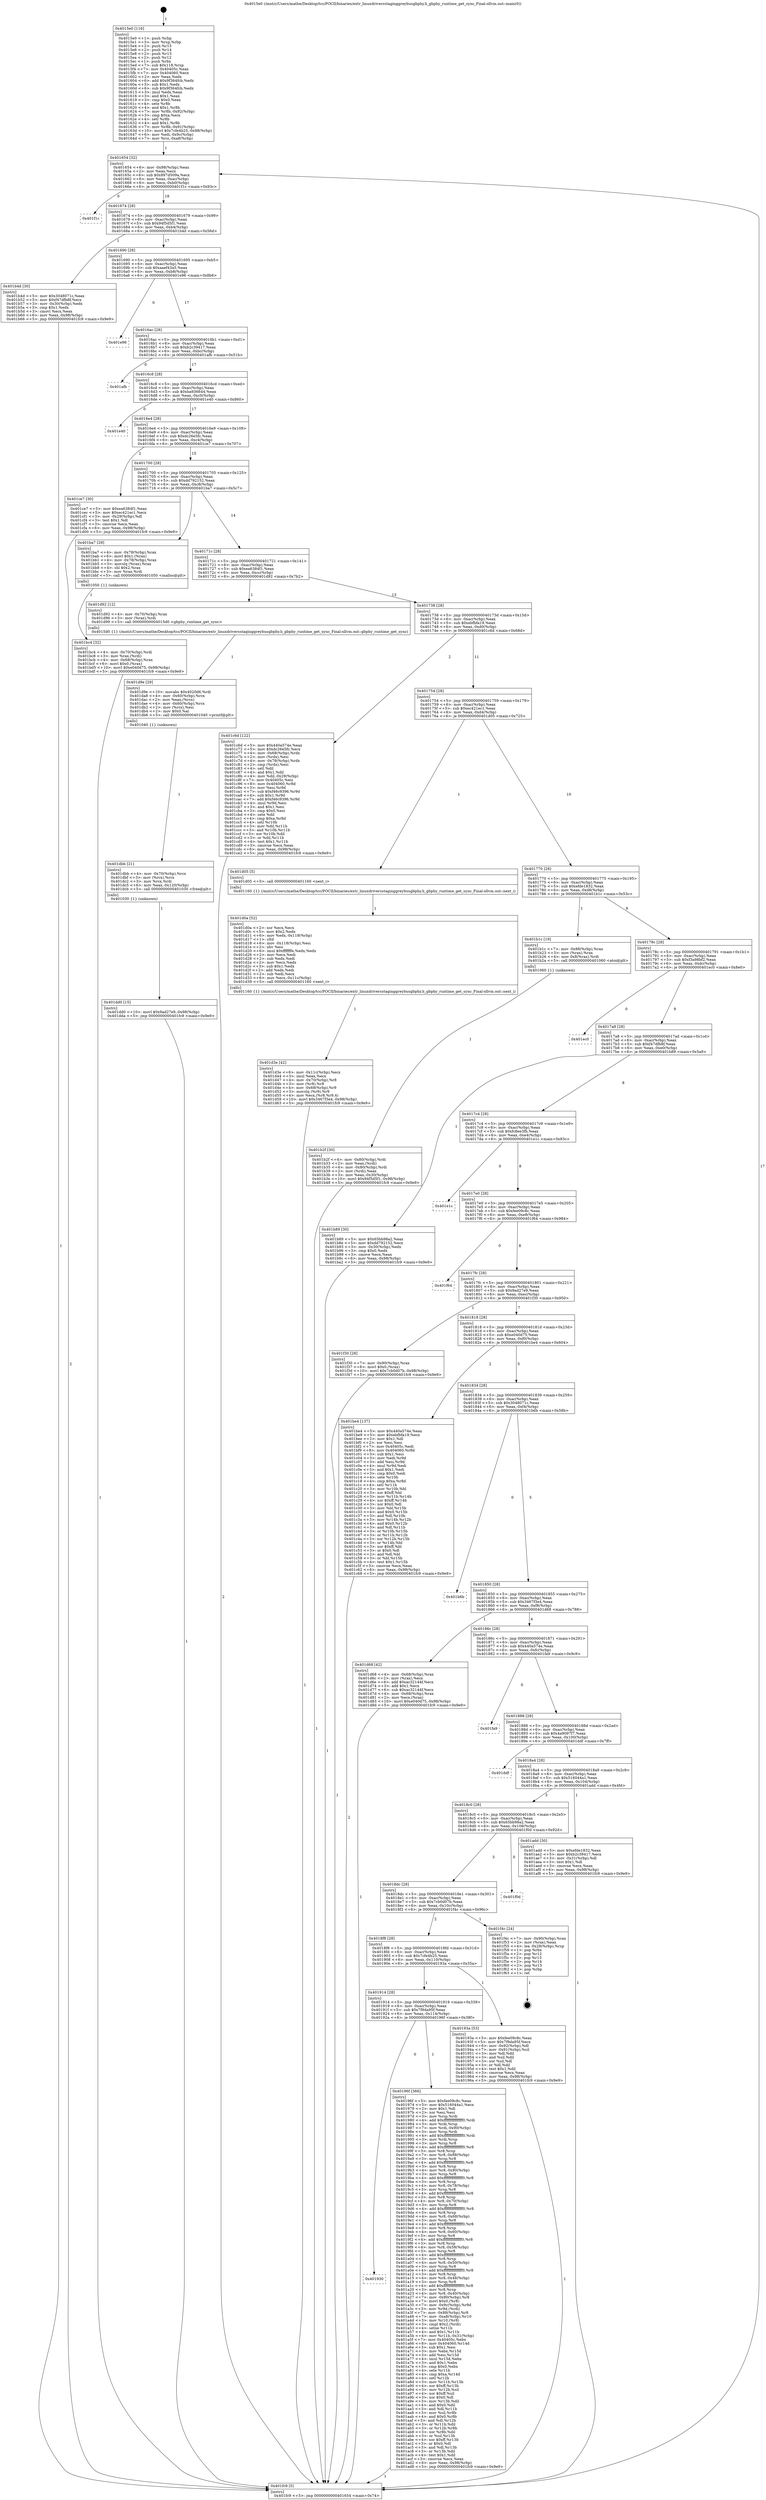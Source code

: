 digraph "0x4015e0" {
  label = "0x4015e0 (/mnt/c/Users/mathe/Desktop/tcc/POCII/binaries/extr_linuxdriversstaginggreybusgbphy.h_gbphy_runtime_get_sync_Final-ollvm.out::main(0))"
  labelloc = "t"
  node[shape=record]

  Entry [label="",width=0.3,height=0.3,shape=circle,fillcolor=black,style=filled]
  "0x401654" [label="{
     0x401654 [32]\l
     | [instrs]\l
     &nbsp;&nbsp;0x401654 \<+6\>: mov -0x98(%rbp),%eax\l
     &nbsp;&nbsp;0x40165a \<+2\>: mov %eax,%ecx\l
     &nbsp;&nbsp;0x40165c \<+6\>: sub $0x897d509a,%ecx\l
     &nbsp;&nbsp;0x401662 \<+6\>: mov %eax,-0xac(%rbp)\l
     &nbsp;&nbsp;0x401668 \<+6\>: mov %ecx,-0xb0(%rbp)\l
     &nbsp;&nbsp;0x40166e \<+6\>: je 0000000000401f1c \<main+0x93c\>\l
  }"]
  "0x401f1c" [label="{
     0x401f1c\l
  }", style=dashed]
  "0x401674" [label="{
     0x401674 [28]\l
     | [instrs]\l
     &nbsp;&nbsp;0x401674 \<+5\>: jmp 0000000000401679 \<main+0x99\>\l
     &nbsp;&nbsp;0x401679 \<+6\>: mov -0xac(%rbp),%eax\l
     &nbsp;&nbsp;0x40167f \<+5\>: sub $0x94f5d5f1,%eax\l
     &nbsp;&nbsp;0x401684 \<+6\>: mov %eax,-0xb4(%rbp)\l
     &nbsp;&nbsp;0x40168a \<+6\>: je 0000000000401b4d \<main+0x56d\>\l
  }"]
  Exit [label="",width=0.3,height=0.3,shape=circle,fillcolor=black,style=filled,peripheries=2]
  "0x401b4d" [label="{
     0x401b4d [30]\l
     | [instrs]\l
     &nbsp;&nbsp;0x401b4d \<+5\>: mov $0x3048071c,%eax\l
     &nbsp;&nbsp;0x401b52 \<+5\>: mov $0xf47dfb8f,%ecx\l
     &nbsp;&nbsp;0x401b57 \<+3\>: mov -0x30(%rbp),%edx\l
     &nbsp;&nbsp;0x401b5a \<+3\>: cmp $0x1,%edx\l
     &nbsp;&nbsp;0x401b5d \<+3\>: cmovl %ecx,%eax\l
     &nbsp;&nbsp;0x401b60 \<+6\>: mov %eax,-0x98(%rbp)\l
     &nbsp;&nbsp;0x401b66 \<+5\>: jmp 0000000000401fc9 \<main+0x9e9\>\l
  }"]
  "0x401690" [label="{
     0x401690 [28]\l
     | [instrs]\l
     &nbsp;&nbsp;0x401690 \<+5\>: jmp 0000000000401695 \<main+0xb5\>\l
     &nbsp;&nbsp;0x401695 \<+6\>: mov -0xac(%rbp),%eax\l
     &nbsp;&nbsp;0x40169b \<+5\>: sub $0xaaef43a5,%eax\l
     &nbsp;&nbsp;0x4016a0 \<+6\>: mov %eax,-0xb8(%rbp)\l
     &nbsp;&nbsp;0x4016a6 \<+6\>: je 0000000000401e96 \<main+0x8b6\>\l
  }"]
  "0x401dd0" [label="{
     0x401dd0 [15]\l
     | [instrs]\l
     &nbsp;&nbsp;0x401dd0 \<+10\>: movl $0x9ad27e9,-0x98(%rbp)\l
     &nbsp;&nbsp;0x401dda \<+5\>: jmp 0000000000401fc9 \<main+0x9e9\>\l
  }"]
  "0x401e96" [label="{
     0x401e96\l
  }", style=dashed]
  "0x4016ac" [label="{
     0x4016ac [28]\l
     | [instrs]\l
     &nbsp;&nbsp;0x4016ac \<+5\>: jmp 00000000004016b1 \<main+0xd1\>\l
     &nbsp;&nbsp;0x4016b1 \<+6\>: mov -0xac(%rbp),%eax\l
     &nbsp;&nbsp;0x4016b7 \<+5\>: sub $0xb2c39417,%eax\l
     &nbsp;&nbsp;0x4016bc \<+6\>: mov %eax,-0xbc(%rbp)\l
     &nbsp;&nbsp;0x4016c2 \<+6\>: je 0000000000401afb \<main+0x51b\>\l
  }"]
  "0x401dbb" [label="{
     0x401dbb [21]\l
     | [instrs]\l
     &nbsp;&nbsp;0x401dbb \<+4\>: mov -0x70(%rbp),%rcx\l
     &nbsp;&nbsp;0x401dbf \<+3\>: mov (%rcx),%rcx\l
     &nbsp;&nbsp;0x401dc2 \<+3\>: mov %rcx,%rdi\l
     &nbsp;&nbsp;0x401dc5 \<+6\>: mov %eax,-0x120(%rbp)\l
     &nbsp;&nbsp;0x401dcb \<+5\>: call 0000000000401030 \<free@plt\>\l
     | [calls]\l
     &nbsp;&nbsp;0x401030 \{1\} (unknown)\l
  }"]
  "0x401afb" [label="{
     0x401afb\l
  }", style=dashed]
  "0x4016c8" [label="{
     0x4016c8 [28]\l
     | [instrs]\l
     &nbsp;&nbsp;0x4016c8 \<+5\>: jmp 00000000004016cd \<main+0xed\>\l
     &nbsp;&nbsp;0x4016cd \<+6\>: mov -0xac(%rbp),%eax\l
     &nbsp;&nbsp;0x4016d3 \<+5\>: sub $0xba936644,%eax\l
     &nbsp;&nbsp;0x4016d8 \<+6\>: mov %eax,-0xc0(%rbp)\l
     &nbsp;&nbsp;0x4016de \<+6\>: je 0000000000401e40 \<main+0x860\>\l
  }"]
  "0x401d9e" [label="{
     0x401d9e [29]\l
     | [instrs]\l
     &nbsp;&nbsp;0x401d9e \<+10\>: movabs $0x4020d6,%rdi\l
     &nbsp;&nbsp;0x401da8 \<+4\>: mov -0x60(%rbp),%rcx\l
     &nbsp;&nbsp;0x401dac \<+2\>: mov %eax,(%rcx)\l
     &nbsp;&nbsp;0x401dae \<+4\>: mov -0x60(%rbp),%rcx\l
     &nbsp;&nbsp;0x401db2 \<+2\>: mov (%rcx),%esi\l
     &nbsp;&nbsp;0x401db4 \<+2\>: mov $0x0,%al\l
     &nbsp;&nbsp;0x401db6 \<+5\>: call 0000000000401040 \<printf@plt\>\l
     | [calls]\l
     &nbsp;&nbsp;0x401040 \{1\} (unknown)\l
  }"]
  "0x401e40" [label="{
     0x401e40\l
  }", style=dashed]
  "0x4016e4" [label="{
     0x4016e4 [28]\l
     | [instrs]\l
     &nbsp;&nbsp;0x4016e4 \<+5\>: jmp 00000000004016e9 \<main+0x109\>\l
     &nbsp;&nbsp;0x4016e9 \<+6\>: mov -0xac(%rbp),%eax\l
     &nbsp;&nbsp;0x4016ef \<+5\>: sub $0xdc26e5fc,%eax\l
     &nbsp;&nbsp;0x4016f4 \<+6\>: mov %eax,-0xc4(%rbp)\l
     &nbsp;&nbsp;0x4016fa \<+6\>: je 0000000000401ce7 \<main+0x707\>\l
  }"]
  "0x401d3e" [label="{
     0x401d3e [42]\l
     | [instrs]\l
     &nbsp;&nbsp;0x401d3e \<+6\>: mov -0x11c(%rbp),%ecx\l
     &nbsp;&nbsp;0x401d44 \<+3\>: imul %eax,%ecx\l
     &nbsp;&nbsp;0x401d47 \<+4\>: mov -0x70(%rbp),%r8\l
     &nbsp;&nbsp;0x401d4b \<+3\>: mov (%r8),%r8\l
     &nbsp;&nbsp;0x401d4e \<+4\>: mov -0x68(%rbp),%r9\l
     &nbsp;&nbsp;0x401d52 \<+3\>: movslq (%r9),%r9\l
     &nbsp;&nbsp;0x401d55 \<+4\>: mov %ecx,(%r8,%r9,4)\l
     &nbsp;&nbsp;0x401d59 \<+10\>: movl $0x3467f3e4,-0x98(%rbp)\l
     &nbsp;&nbsp;0x401d63 \<+5\>: jmp 0000000000401fc9 \<main+0x9e9\>\l
  }"]
  "0x401ce7" [label="{
     0x401ce7 [30]\l
     | [instrs]\l
     &nbsp;&nbsp;0x401ce7 \<+5\>: mov $0xea6384f1,%eax\l
     &nbsp;&nbsp;0x401cec \<+5\>: mov $0xec421ec1,%ecx\l
     &nbsp;&nbsp;0x401cf1 \<+3\>: mov -0x29(%rbp),%dl\l
     &nbsp;&nbsp;0x401cf4 \<+3\>: test $0x1,%dl\l
     &nbsp;&nbsp;0x401cf7 \<+3\>: cmovne %ecx,%eax\l
     &nbsp;&nbsp;0x401cfa \<+6\>: mov %eax,-0x98(%rbp)\l
     &nbsp;&nbsp;0x401d00 \<+5\>: jmp 0000000000401fc9 \<main+0x9e9\>\l
  }"]
  "0x401700" [label="{
     0x401700 [28]\l
     | [instrs]\l
     &nbsp;&nbsp;0x401700 \<+5\>: jmp 0000000000401705 \<main+0x125\>\l
     &nbsp;&nbsp;0x401705 \<+6\>: mov -0xac(%rbp),%eax\l
     &nbsp;&nbsp;0x40170b \<+5\>: sub $0xdd792152,%eax\l
     &nbsp;&nbsp;0x401710 \<+6\>: mov %eax,-0xc8(%rbp)\l
     &nbsp;&nbsp;0x401716 \<+6\>: je 0000000000401ba7 \<main+0x5c7\>\l
  }"]
  "0x401d0a" [label="{
     0x401d0a [52]\l
     | [instrs]\l
     &nbsp;&nbsp;0x401d0a \<+2\>: xor %ecx,%ecx\l
     &nbsp;&nbsp;0x401d0c \<+5\>: mov $0x2,%edx\l
     &nbsp;&nbsp;0x401d11 \<+6\>: mov %edx,-0x118(%rbp)\l
     &nbsp;&nbsp;0x401d17 \<+1\>: cltd\l
     &nbsp;&nbsp;0x401d18 \<+6\>: mov -0x118(%rbp),%esi\l
     &nbsp;&nbsp;0x401d1e \<+2\>: idiv %esi\l
     &nbsp;&nbsp;0x401d20 \<+6\>: imul $0xfffffffe,%edx,%edx\l
     &nbsp;&nbsp;0x401d26 \<+2\>: mov %ecx,%edi\l
     &nbsp;&nbsp;0x401d28 \<+2\>: sub %edx,%edi\l
     &nbsp;&nbsp;0x401d2a \<+2\>: mov %ecx,%edx\l
     &nbsp;&nbsp;0x401d2c \<+3\>: sub $0x1,%edx\l
     &nbsp;&nbsp;0x401d2f \<+2\>: add %edx,%edi\l
     &nbsp;&nbsp;0x401d31 \<+2\>: sub %edi,%ecx\l
     &nbsp;&nbsp;0x401d33 \<+6\>: mov %ecx,-0x11c(%rbp)\l
     &nbsp;&nbsp;0x401d39 \<+5\>: call 0000000000401160 \<next_i\>\l
     | [calls]\l
     &nbsp;&nbsp;0x401160 \{1\} (/mnt/c/Users/mathe/Desktop/tcc/POCII/binaries/extr_linuxdriversstaginggreybusgbphy.h_gbphy_runtime_get_sync_Final-ollvm.out::next_i)\l
  }"]
  "0x401ba7" [label="{
     0x401ba7 [29]\l
     | [instrs]\l
     &nbsp;&nbsp;0x401ba7 \<+4\>: mov -0x78(%rbp),%rax\l
     &nbsp;&nbsp;0x401bab \<+6\>: movl $0x1,(%rax)\l
     &nbsp;&nbsp;0x401bb1 \<+4\>: mov -0x78(%rbp),%rax\l
     &nbsp;&nbsp;0x401bb5 \<+3\>: movslq (%rax),%rax\l
     &nbsp;&nbsp;0x401bb8 \<+4\>: shl $0x2,%rax\l
     &nbsp;&nbsp;0x401bbc \<+3\>: mov %rax,%rdi\l
     &nbsp;&nbsp;0x401bbf \<+5\>: call 0000000000401050 \<malloc@plt\>\l
     | [calls]\l
     &nbsp;&nbsp;0x401050 \{1\} (unknown)\l
  }"]
  "0x40171c" [label="{
     0x40171c [28]\l
     | [instrs]\l
     &nbsp;&nbsp;0x40171c \<+5\>: jmp 0000000000401721 \<main+0x141\>\l
     &nbsp;&nbsp;0x401721 \<+6\>: mov -0xac(%rbp),%eax\l
     &nbsp;&nbsp;0x401727 \<+5\>: sub $0xea6384f1,%eax\l
     &nbsp;&nbsp;0x40172c \<+6\>: mov %eax,-0xcc(%rbp)\l
     &nbsp;&nbsp;0x401732 \<+6\>: je 0000000000401d92 \<main+0x7b2\>\l
  }"]
  "0x401bc4" [label="{
     0x401bc4 [32]\l
     | [instrs]\l
     &nbsp;&nbsp;0x401bc4 \<+4\>: mov -0x70(%rbp),%rdi\l
     &nbsp;&nbsp;0x401bc8 \<+3\>: mov %rax,(%rdi)\l
     &nbsp;&nbsp;0x401bcb \<+4\>: mov -0x68(%rbp),%rax\l
     &nbsp;&nbsp;0x401bcf \<+6\>: movl $0x0,(%rax)\l
     &nbsp;&nbsp;0x401bd5 \<+10\>: movl $0xe040d75,-0x98(%rbp)\l
     &nbsp;&nbsp;0x401bdf \<+5\>: jmp 0000000000401fc9 \<main+0x9e9\>\l
  }"]
  "0x401d92" [label="{
     0x401d92 [12]\l
     | [instrs]\l
     &nbsp;&nbsp;0x401d92 \<+4\>: mov -0x70(%rbp),%rax\l
     &nbsp;&nbsp;0x401d96 \<+3\>: mov (%rax),%rdi\l
     &nbsp;&nbsp;0x401d99 \<+5\>: call 00000000004015d0 \<gbphy_runtime_get_sync\>\l
     | [calls]\l
     &nbsp;&nbsp;0x4015d0 \{1\} (/mnt/c/Users/mathe/Desktop/tcc/POCII/binaries/extr_linuxdriversstaginggreybusgbphy.h_gbphy_runtime_get_sync_Final-ollvm.out::gbphy_runtime_get_sync)\l
  }"]
  "0x401738" [label="{
     0x401738 [28]\l
     | [instrs]\l
     &nbsp;&nbsp;0x401738 \<+5\>: jmp 000000000040173d \<main+0x15d\>\l
     &nbsp;&nbsp;0x40173d \<+6\>: mov -0xac(%rbp),%eax\l
     &nbsp;&nbsp;0x401743 \<+5\>: sub $0xebfbfa19,%eax\l
     &nbsp;&nbsp;0x401748 \<+6\>: mov %eax,-0xd0(%rbp)\l
     &nbsp;&nbsp;0x40174e \<+6\>: je 0000000000401c6d \<main+0x68d\>\l
  }"]
  "0x401b2f" [label="{
     0x401b2f [30]\l
     | [instrs]\l
     &nbsp;&nbsp;0x401b2f \<+4\>: mov -0x80(%rbp),%rdi\l
     &nbsp;&nbsp;0x401b33 \<+2\>: mov %eax,(%rdi)\l
     &nbsp;&nbsp;0x401b35 \<+4\>: mov -0x80(%rbp),%rdi\l
     &nbsp;&nbsp;0x401b39 \<+2\>: mov (%rdi),%eax\l
     &nbsp;&nbsp;0x401b3b \<+3\>: mov %eax,-0x30(%rbp)\l
     &nbsp;&nbsp;0x401b3e \<+10\>: movl $0x94f5d5f1,-0x98(%rbp)\l
     &nbsp;&nbsp;0x401b48 \<+5\>: jmp 0000000000401fc9 \<main+0x9e9\>\l
  }"]
  "0x401c6d" [label="{
     0x401c6d [122]\l
     | [instrs]\l
     &nbsp;&nbsp;0x401c6d \<+5\>: mov $0x440a574e,%eax\l
     &nbsp;&nbsp;0x401c72 \<+5\>: mov $0xdc26e5fc,%ecx\l
     &nbsp;&nbsp;0x401c77 \<+4\>: mov -0x68(%rbp),%rdx\l
     &nbsp;&nbsp;0x401c7b \<+2\>: mov (%rdx),%esi\l
     &nbsp;&nbsp;0x401c7d \<+4\>: mov -0x78(%rbp),%rdx\l
     &nbsp;&nbsp;0x401c81 \<+2\>: cmp (%rdx),%esi\l
     &nbsp;&nbsp;0x401c83 \<+4\>: setl %dil\l
     &nbsp;&nbsp;0x401c87 \<+4\>: and $0x1,%dil\l
     &nbsp;&nbsp;0x401c8b \<+4\>: mov %dil,-0x29(%rbp)\l
     &nbsp;&nbsp;0x401c8f \<+7\>: mov 0x40405c,%esi\l
     &nbsp;&nbsp;0x401c96 \<+8\>: mov 0x404060,%r8d\l
     &nbsp;&nbsp;0x401c9e \<+3\>: mov %esi,%r9d\l
     &nbsp;&nbsp;0x401ca1 \<+7\>: sub $0xf46c9396,%r9d\l
     &nbsp;&nbsp;0x401ca8 \<+4\>: sub $0x1,%r9d\l
     &nbsp;&nbsp;0x401cac \<+7\>: add $0xf46c9396,%r9d\l
     &nbsp;&nbsp;0x401cb3 \<+4\>: imul %r9d,%esi\l
     &nbsp;&nbsp;0x401cb7 \<+3\>: and $0x1,%esi\l
     &nbsp;&nbsp;0x401cba \<+3\>: cmp $0x0,%esi\l
     &nbsp;&nbsp;0x401cbd \<+4\>: sete %dil\l
     &nbsp;&nbsp;0x401cc1 \<+4\>: cmp $0xa,%r8d\l
     &nbsp;&nbsp;0x401cc5 \<+4\>: setl %r10b\l
     &nbsp;&nbsp;0x401cc9 \<+3\>: mov %dil,%r11b\l
     &nbsp;&nbsp;0x401ccc \<+3\>: and %r10b,%r11b\l
     &nbsp;&nbsp;0x401ccf \<+3\>: xor %r10b,%dil\l
     &nbsp;&nbsp;0x401cd2 \<+3\>: or %dil,%r11b\l
     &nbsp;&nbsp;0x401cd5 \<+4\>: test $0x1,%r11b\l
     &nbsp;&nbsp;0x401cd9 \<+3\>: cmovne %ecx,%eax\l
     &nbsp;&nbsp;0x401cdc \<+6\>: mov %eax,-0x98(%rbp)\l
     &nbsp;&nbsp;0x401ce2 \<+5\>: jmp 0000000000401fc9 \<main+0x9e9\>\l
  }"]
  "0x401754" [label="{
     0x401754 [28]\l
     | [instrs]\l
     &nbsp;&nbsp;0x401754 \<+5\>: jmp 0000000000401759 \<main+0x179\>\l
     &nbsp;&nbsp;0x401759 \<+6\>: mov -0xac(%rbp),%eax\l
     &nbsp;&nbsp;0x40175f \<+5\>: sub $0xec421ec1,%eax\l
     &nbsp;&nbsp;0x401764 \<+6\>: mov %eax,-0xd4(%rbp)\l
     &nbsp;&nbsp;0x40176a \<+6\>: je 0000000000401d05 \<main+0x725\>\l
  }"]
  "0x401930" [label="{
     0x401930\l
  }", style=dashed]
  "0x401d05" [label="{
     0x401d05 [5]\l
     | [instrs]\l
     &nbsp;&nbsp;0x401d05 \<+5\>: call 0000000000401160 \<next_i\>\l
     | [calls]\l
     &nbsp;&nbsp;0x401160 \{1\} (/mnt/c/Users/mathe/Desktop/tcc/POCII/binaries/extr_linuxdriversstaginggreybusgbphy.h_gbphy_runtime_get_sync_Final-ollvm.out::next_i)\l
  }"]
  "0x401770" [label="{
     0x401770 [28]\l
     | [instrs]\l
     &nbsp;&nbsp;0x401770 \<+5\>: jmp 0000000000401775 \<main+0x195\>\l
     &nbsp;&nbsp;0x401775 \<+6\>: mov -0xac(%rbp),%eax\l
     &nbsp;&nbsp;0x40177b \<+5\>: sub $0xefde1832,%eax\l
     &nbsp;&nbsp;0x401780 \<+6\>: mov %eax,-0xd8(%rbp)\l
     &nbsp;&nbsp;0x401786 \<+6\>: je 0000000000401b1c \<main+0x53c\>\l
  }"]
  "0x40196f" [label="{
     0x40196f [366]\l
     | [instrs]\l
     &nbsp;&nbsp;0x40196f \<+5\>: mov $0xfee09c8c,%eax\l
     &nbsp;&nbsp;0x401974 \<+5\>: mov $0x516044a1,%ecx\l
     &nbsp;&nbsp;0x401979 \<+2\>: mov $0x1,%dl\l
     &nbsp;&nbsp;0x40197b \<+2\>: xor %esi,%esi\l
     &nbsp;&nbsp;0x40197d \<+3\>: mov %rsp,%rdi\l
     &nbsp;&nbsp;0x401980 \<+4\>: add $0xfffffffffffffff0,%rdi\l
     &nbsp;&nbsp;0x401984 \<+3\>: mov %rdi,%rsp\l
     &nbsp;&nbsp;0x401987 \<+7\>: mov %rdi,-0x90(%rbp)\l
     &nbsp;&nbsp;0x40198e \<+3\>: mov %rsp,%rdi\l
     &nbsp;&nbsp;0x401991 \<+4\>: add $0xfffffffffffffff0,%rdi\l
     &nbsp;&nbsp;0x401995 \<+3\>: mov %rdi,%rsp\l
     &nbsp;&nbsp;0x401998 \<+3\>: mov %rsp,%r8\l
     &nbsp;&nbsp;0x40199b \<+4\>: add $0xfffffffffffffff0,%r8\l
     &nbsp;&nbsp;0x40199f \<+3\>: mov %r8,%rsp\l
     &nbsp;&nbsp;0x4019a2 \<+7\>: mov %r8,-0x88(%rbp)\l
     &nbsp;&nbsp;0x4019a9 \<+3\>: mov %rsp,%r8\l
     &nbsp;&nbsp;0x4019ac \<+4\>: add $0xfffffffffffffff0,%r8\l
     &nbsp;&nbsp;0x4019b0 \<+3\>: mov %r8,%rsp\l
     &nbsp;&nbsp;0x4019b3 \<+4\>: mov %r8,-0x80(%rbp)\l
     &nbsp;&nbsp;0x4019b7 \<+3\>: mov %rsp,%r8\l
     &nbsp;&nbsp;0x4019ba \<+4\>: add $0xfffffffffffffff0,%r8\l
     &nbsp;&nbsp;0x4019be \<+3\>: mov %r8,%rsp\l
     &nbsp;&nbsp;0x4019c1 \<+4\>: mov %r8,-0x78(%rbp)\l
     &nbsp;&nbsp;0x4019c5 \<+3\>: mov %rsp,%r8\l
     &nbsp;&nbsp;0x4019c8 \<+4\>: add $0xfffffffffffffff0,%r8\l
     &nbsp;&nbsp;0x4019cc \<+3\>: mov %r8,%rsp\l
     &nbsp;&nbsp;0x4019cf \<+4\>: mov %r8,-0x70(%rbp)\l
     &nbsp;&nbsp;0x4019d3 \<+3\>: mov %rsp,%r8\l
     &nbsp;&nbsp;0x4019d6 \<+4\>: add $0xfffffffffffffff0,%r8\l
     &nbsp;&nbsp;0x4019da \<+3\>: mov %r8,%rsp\l
     &nbsp;&nbsp;0x4019dd \<+4\>: mov %r8,-0x68(%rbp)\l
     &nbsp;&nbsp;0x4019e1 \<+3\>: mov %rsp,%r8\l
     &nbsp;&nbsp;0x4019e4 \<+4\>: add $0xfffffffffffffff0,%r8\l
     &nbsp;&nbsp;0x4019e8 \<+3\>: mov %r8,%rsp\l
     &nbsp;&nbsp;0x4019eb \<+4\>: mov %r8,-0x60(%rbp)\l
     &nbsp;&nbsp;0x4019ef \<+3\>: mov %rsp,%r8\l
     &nbsp;&nbsp;0x4019f2 \<+4\>: add $0xfffffffffffffff0,%r8\l
     &nbsp;&nbsp;0x4019f6 \<+3\>: mov %r8,%rsp\l
     &nbsp;&nbsp;0x4019f9 \<+4\>: mov %r8,-0x58(%rbp)\l
     &nbsp;&nbsp;0x4019fd \<+3\>: mov %rsp,%r8\l
     &nbsp;&nbsp;0x401a00 \<+4\>: add $0xfffffffffffffff0,%r8\l
     &nbsp;&nbsp;0x401a04 \<+3\>: mov %r8,%rsp\l
     &nbsp;&nbsp;0x401a07 \<+4\>: mov %r8,-0x50(%rbp)\l
     &nbsp;&nbsp;0x401a0b \<+3\>: mov %rsp,%r8\l
     &nbsp;&nbsp;0x401a0e \<+4\>: add $0xfffffffffffffff0,%r8\l
     &nbsp;&nbsp;0x401a12 \<+3\>: mov %r8,%rsp\l
     &nbsp;&nbsp;0x401a15 \<+4\>: mov %r8,-0x48(%rbp)\l
     &nbsp;&nbsp;0x401a19 \<+3\>: mov %rsp,%r8\l
     &nbsp;&nbsp;0x401a1c \<+4\>: add $0xfffffffffffffff0,%r8\l
     &nbsp;&nbsp;0x401a20 \<+3\>: mov %r8,%rsp\l
     &nbsp;&nbsp;0x401a23 \<+4\>: mov %r8,-0x40(%rbp)\l
     &nbsp;&nbsp;0x401a27 \<+7\>: mov -0x90(%rbp),%r8\l
     &nbsp;&nbsp;0x401a2e \<+7\>: movl $0x0,(%r8)\l
     &nbsp;&nbsp;0x401a35 \<+7\>: mov -0x9c(%rbp),%r9d\l
     &nbsp;&nbsp;0x401a3c \<+3\>: mov %r9d,(%rdi)\l
     &nbsp;&nbsp;0x401a3f \<+7\>: mov -0x88(%rbp),%r8\l
     &nbsp;&nbsp;0x401a46 \<+7\>: mov -0xa8(%rbp),%r10\l
     &nbsp;&nbsp;0x401a4d \<+3\>: mov %r10,(%r8)\l
     &nbsp;&nbsp;0x401a50 \<+3\>: cmpl $0x2,(%rdi)\l
     &nbsp;&nbsp;0x401a53 \<+4\>: setne %r11b\l
     &nbsp;&nbsp;0x401a57 \<+4\>: and $0x1,%r11b\l
     &nbsp;&nbsp;0x401a5b \<+4\>: mov %r11b,-0x31(%rbp)\l
     &nbsp;&nbsp;0x401a5f \<+7\>: mov 0x40405c,%ebx\l
     &nbsp;&nbsp;0x401a66 \<+8\>: mov 0x404060,%r14d\l
     &nbsp;&nbsp;0x401a6e \<+3\>: sub $0x1,%esi\l
     &nbsp;&nbsp;0x401a71 \<+3\>: mov %ebx,%r15d\l
     &nbsp;&nbsp;0x401a74 \<+3\>: add %esi,%r15d\l
     &nbsp;&nbsp;0x401a77 \<+4\>: imul %r15d,%ebx\l
     &nbsp;&nbsp;0x401a7b \<+3\>: and $0x1,%ebx\l
     &nbsp;&nbsp;0x401a7e \<+3\>: cmp $0x0,%ebx\l
     &nbsp;&nbsp;0x401a81 \<+4\>: sete %r11b\l
     &nbsp;&nbsp;0x401a85 \<+4\>: cmp $0xa,%r14d\l
     &nbsp;&nbsp;0x401a89 \<+4\>: setl %r12b\l
     &nbsp;&nbsp;0x401a8d \<+3\>: mov %r11b,%r13b\l
     &nbsp;&nbsp;0x401a90 \<+4\>: xor $0xff,%r13b\l
     &nbsp;&nbsp;0x401a94 \<+3\>: mov %r12b,%sil\l
     &nbsp;&nbsp;0x401a97 \<+4\>: xor $0xff,%sil\l
     &nbsp;&nbsp;0x401a9b \<+3\>: xor $0x0,%dl\l
     &nbsp;&nbsp;0x401a9e \<+3\>: mov %r13b,%dil\l
     &nbsp;&nbsp;0x401aa1 \<+4\>: and $0x0,%dil\l
     &nbsp;&nbsp;0x401aa5 \<+3\>: and %dl,%r11b\l
     &nbsp;&nbsp;0x401aa8 \<+3\>: mov %sil,%r8b\l
     &nbsp;&nbsp;0x401aab \<+4\>: and $0x0,%r8b\l
     &nbsp;&nbsp;0x401aaf \<+3\>: and %dl,%r12b\l
     &nbsp;&nbsp;0x401ab2 \<+3\>: or %r11b,%dil\l
     &nbsp;&nbsp;0x401ab5 \<+3\>: or %r12b,%r8b\l
     &nbsp;&nbsp;0x401ab8 \<+3\>: xor %r8b,%dil\l
     &nbsp;&nbsp;0x401abb \<+3\>: or %sil,%r13b\l
     &nbsp;&nbsp;0x401abe \<+4\>: xor $0xff,%r13b\l
     &nbsp;&nbsp;0x401ac2 \<+3\>: or $0x0,%dl\l
     &nbsp;&nbsp;0x401ac5 \<+3\>: and %dl,%r13b\l
     &nbsp;&nbsp;0x401ac8 \<+3\>: or %r13b,%dil\l
     &nbsp;&nbsp;0x401acb \<+4\>: test $0x1,%dil\l
     &nbsp;&nbsp;0x401acf \<+3\>: cmovne %ecx,%eax\l
     &nbsp;&nbsp;0x401ad2 \<+6\>: mov %eax,-0x98(%rbp)\l
     &nbsp;&nbsp;0x401ad8 \<+5\>: jmp 0000000000401fc9 \<main+0x9e9\>\l
  }"]
  "0x401b1c" [label="{
     0x401b1c [19]\l
     | [instrs]\l
     &nbsp;&nbsp;0x401b1c \<+7\>: mov -0x88(%rbp),%rax\l
     &nbsp;&nbsp;0x401b23 \<+3\>: mov (%rax),%rax\l
     &nbsp;&nbsp;0x401b26 \<+4\>: mov 0x8(%rax),%rdi\l
     &nbsp;&nbsp;0x401b2a \<+5\>: call 0000000000401060 \<atoi@plt\>\l
     | [calls]\l
     &nbsp;&nbsp;0x401060 \{1\} (unknown)\l
  }"]
  "0x40178c" [label="{
     0x40178c [28]\l
     | [instrs]\l
     &nbsp;&nbsp;0x40178c \<+5\>: jmp 0000000000401791 \<main+0x1b1\>\l
     &nbsp;&nbsp;0x401791 \<+6\>: mov -0xac(%rbp),%eax\l
     &nbsp;&nbsp;0x401797 \<+5\>: sub $0xf3a98bf2,%eax\l
     &nbsp;&nbsp;0x40179c \<+6\>: mov %eax,-0xdc(%rbp)\l
     &nbsp;&nbsp;0x4017a2 \<+6\>: je 0000000000401ec0 \<main+0x8e0\>\l
  }"]
  "0x4015e0" [label="{
     0x4015e0 [116]\l
     | [instrs]\l
     &nbsp;&nbsp;0x4015e0 \<+1\>: push %rbp\l
     &nbsp;&nbsp;0x4015e1 \<+3\>: mov %rsp,%rbp\l
     &nbsp;&nbsp;0x4015e4 \<+2\>: push %r15\l
     &nbsp;&nbsp;0x4015e6 \<+2\>: push %r14\l
     &nbsp;&nbsp;0x4015e8 \<+2\>: push %r13\l
     &nbsp;&nbsp;0x4015ea \<+2\>: push %r12\l
     &nbsp;&nbsp;0x4015ec \<+1\>: push %rbx\l
     &nbsp;&nbsp;0x4015ed \<+7\>: sub $0x118,%rsp\l
     &nbsp;&nbsp;0x4015f4 \<+7\>: mov 0x40405c,%eax\l
     &nbsp;&nbsp;0x4015fb \<+7\>: mov 0x404060,%ecx\l
     &nbsp;&nbsp;0x401602 \<+2\>: mov %eax,%edx\l
     &nbsp;&nbsp;0x401604 \<+6\>: add $0x9f364fcb,%edx\l
     &nbsp;&nbsp;0x40160a \<+3\>: sub $0x1,%edx\l
     &nbsp;&nbsp;0x40160d \<+6\>: sub $0x9f364fcb,%edx\l
     &nbsp;&nbsp;0x401613 \<+3\>: imul %edx,%eax\l
     &nbsp;&nbsp;0x401616 \<+3\>: and $0x1,%eax\l
     &nbsp;&nbsp;0x401619 \<+3\>: cmp $0x0,%eax\l
     &nbsp;&nbsp;0x40161c \<+4\>: sete %r8b\l
     &nbsp;&nbsp;0x401620 \<+4\>: and $0x1,%r8b\l
     &nbsp;&nbsp;0x401624 \<+7\>: mov %r8b,-0x92(%rbp)\l
     &nbsp;&nbsp;0x40162b \<+3\>: cmp $0xa,%ecx\l
     &nbsp;&nbsp;0x40162e \<+4\>: setl %r8b\l
     &nbsp;&nbsp;0x401632 \<+4\>: and $0x1,%r8b\l
     &nbsp;&nbsp;0x401636 \<+7\>: mov %r8b,-0x91(%rbp)\l
     &nbsp;&nbsp;0x40163d \<+10\>: movl $0x7cfe4b25,-0x98(%rbp)\l
     &nbsp;&nbsp;0x401647 \<+6\>: mov %edi,-0x9c(%rbp)\l
     &nbsp;&nbsp;0x40164d \<+7\>: mov %rsi,-0xa8(%rbp)\l
  }"]
  "0x401ec0" [label="{
     0x401ec0\l
  }", style=dashed]
  "0x4017a8" [label="{
     0x4017a8 [28]\l
     | [instrs]\l
     &nbsp;&nbsp;0x4017a8 \<+5\>: jmp 00000000004017ad \<main+0x1cd\>\l
     &nbsp;&nbsp;0x4017ad \<+6\>: mov -0xac(%rbp),%eax\l
     &nbsp;&nbsp;0x4017b3 \<+5\>: sub $0xf47dfb8f,%eax\l
     &nbsp;&nbsp;0x4017b8 \<+6\>: mov %eax,-0xe0(%rbp)\l
     &nbsp;&nbsp;0x4017be \<+6\>: je 0000000000401b89 \<main+0x5a9\>\l
  }"]
  "0x401fc9" [label="{
     0x401fc9 [5]\l
     | [instrs]\l
     &nbsp;&nbsp;0x401fc9 \<+5\>: jmp 0000000000401654 \<main+0x74\>\l
  }"]
  "0x401b89" [label="{
     0x401b89 [30]\l
     | [instrs]\l
     &nbsp;&nbsp;0x401b89 \<+5\>: mov $0x65bb98a2,%eax\l
     &nbsp;&nbsp;0x401b8e \<+5\>: mov $0xdd792152,%ecx\l
     &nbsp;&nbsp;0x401b93 \<+3\>: mov -0x30(%rbp),%edx\l
     &nbsp;&nbsp;0x401b96 \<+3\>: cmp $0x0,%edx\l
     &nbsp;&nbsp;0x401b99 \<+3\>: cmove %ecx,%eax\l
     &nbsp;&nbsp;0x401b9c \<+6\>: mov %eax,-0x98(%rbp)\l
     &nbsp;&nbsp;0x401ba2 \<+5\>: jmp 0000000000401fc9 \<main+0x9e9\>\l
  }"]
  "0x4017c4" [label="{
     0x4017c4 [28]\l
     | [instrs]\l
     &nbsp;&nbsp;0x4017c4 \<+5\>: jmp 00000000004017c9 \<main+0x1e9\>\l
     &nbsp;&nbsp;0x4017c9 \<+6\>: mov -0xac(%rbp),%eax\l
     &nbsp;&nbsp;0x4017cf \<+5\>: sub $0xfc8ee3fb,%eax\l
     &nbsp;&nbsp;0x4017d4 \<+6\>: mov %eax,-0xe4(%rbp)\l
     &nbsp;&nbsp;0x4017da \<+6\>: je 0000000000401e1c \<main+0x83c\>\l
  }"]
  "0x401914" [label="{
     0x401914 [28]\l
     | [instrs]\l
     &nbsp;&nbsp;0x401914 \<+5\>: jmp 0000000000401919 \<main+0x339\>\l
     &nbsp;&nbsp;0x401919 \<+6\>: mov -0xac(%rbp),%eax\l
     &nbsp;&nbsp;0x40191f \<+5\>: sub $0x7f9da95f,%eax\l
     &nbsp;&nbsp;0x401924 \<+6\>: mov %eax,-0x114(%rbp)\l
     &nbsp;&nbsp;0x40192a \<+6\>: je 000000000040196f \<main+0x38f\>\l
  }"]
  "0x401e1c" [label="{
     0x401e1c\l
  }", style=dashed]
  "0x4017e0" [label="{
     0x4017e0 [28]\l
     | [instrs]\l
     &nbsp;&nbsp;0x4017e0 \<+5\>: jmp 00000000004017e5 \<main+0x205\>\l
     &nbsp;&nbsp;0x4017e5 \<+6\>: mov -0xac(%rbp),%eax\l
     &nbsp;&nbsp;0x4017eb \<+5\>: sub $0xfee09c8c,%eax\l
     &nbsp;&nbsp;0x4017f0 \<+6\>: mov %eax,-0xe8(%rbp)\l
     &nbsp;&nbsp;0x4017f6 \<+6\>: je 0000000000401f64 \<main+0x984\>\l
  }"]
  "0x40193a" [label="{
     0x40193a [53]\l
     | [instrs]\l
     &nbsp;&nbsp;0x40193a \<+5\>: mov $0xfee09c8c,%eax\l
     &nbsp;&nbsp;0x40193f \<+5\>: mov $0x7f9da95f,%ecx\l
     &nbsp;&nbsp;0x401944 \<+6\>: mov -0x92(%rbp),%dl\l
     &nbsp;&nbsp;0x40194a \<+7\>: mov -0x91(%rbp),%sil\l
     &nbsp;&nbsp;0x401951 \<+3\>: mov %dl,%dil\l
     &nbsp;&nbsp;0x401954 \<+3\>: and %sil,%dil\l
     &nbsp;&nbsp;0x401957 \<+3\>: xor %sil,%dl\l
     &nbsp;&nbsp;0x40195a \<+3\>: or %dl,%dil\l
     &nbsp;&nbsp;0x40195d \<+4\>: test $0x1,%dil\l
     &nbsp;&nbsp;0x401961 \<+3\>: cmovne %ecx,%eax\l
     &nbsp;&nbsp;0x401964 \<+6\>: mov %eax,-0x98(%rbp)\l
     &nbsp;&nbsp;0x40196a \<+5\>: jmp 0000000000401fc9 \<main+0x9e9\>\l
  }"]
  "0x401f64" [label="{
     0x401f64\l
  }", style=dashed]
  "0x4017fc" [label="{
     0x4017fc [28]\l
     | [instrs]\l
     &nbsp;&nbsp;0x4017fc \<+5\>: jmp 0000000000401801 \<main+0x221\>\l
     &nbsp;&nbsp;0x401801 \<+6\>: mov -0xac(%rbp),%eax\l
     &nbsp;&nbsp;0x401807 \<+5\>: sub $0x9ad27e9,%eax\l
     &nbsp;&nbsp;0x40180c \<+6\>: mov %eax,-0xec(%rbp)\l
     &nbsp;&nbsp;0x401812 \<+6\>: je 0000000000401f30 \<main+0x950\>\l
  }"]
  "0x4018f8" [label="{
     0x4018f8 [28]\l
     | [instrs]\l
     &nbsp;&nbsp;0x4018f8 \<+5\>: jmp 00000000004018fd \<main+0x31d\>\l
     &nbsp;&nbsp;0x4018fd \<+6\>: mov -0xac(%rbp),%eax\l
     &nbsp;&nbsp;0x401903 \<+5\>: sub $0x7cfe4b25,%eax\l
     &nbsp;&nbsp;0x401908 \<+6\>: mov %eax,-0x110(%rbp)\l
     &nbsp;&nbsp;0x40190e \<+6\>: je 000000000040193a \<main+0x35a\>\l
  }"]
  "0x401f30" [label="{
     0x401f30 [28]\l
     | [instrs]\l
     &nbsp;&nbsp;0x401f30 \<+7\>: mov -0x90(%rbp),%rax\l
     &nbsp;&nbsp;0x401f37 \<+6\>: movl $0x0,(%rax)\l
     &nbsp;&nbsp;0x401f3d \<+10\>: movl $0x7cb0d07b,-0x98(%rbp)\l
     &nbsp;&nbsp;0x401f47 \<+5\>: jmp 0000000000401fc9 \<main+0x9e9\>\l
  }"]
  "0x401818" [label="{
     0x401818 [28]\l
     | [instrs]\l
     &nbsp;&nbsp;0x401818 \<+5\>: jmp 000000000040181d \<main+0x23d\>\l
     &nbsp;&nbsp;0x40181d \<+6\>: mov -0xac(%rbp),%eax\l
     &nbsp;&nbsp;0x401823 \<+5\>: sub $0xe040d75,%eax\l
     &nbsp;&nbsp;0x401828 \<+6\>: mov %eax,-0xf0(%rbp)\l
     &nbsp;&nbsp;0x40182e \<+6\>: je 0000000000401be4 \<main+0x604\>\l
  }"]
  "0x401f4c" [label="{
     0x401f4c [24]\l
     | [instrs]\l
     &nbsp;&nbsp;0x401f4c \<+7\>: mov -0x90(%rbp),%rax\l
     &nbsp;&nbsp;0x401f53 \<+2\>: mov (%rax),%eax\l
     &nbsp;&nbsp;0x401f55 \<+4\>: lea -0x28(%rbp),%rsp\l
     &nbsp;&nbsp;0x401f59 \<+1\>: pop %rbx\l
     &nbsp;&nbsp;0x401f5a \<+2\>: pop %r12\l
     &nbsp;&nbsp;0x401f5c \<+2\>: pop %r13\l
     &nbsp;&nbsp;0x401f5e \<+2\>: pop %r14\l
     &nbsp;&nbsp;0x401f60 \<+2\>: pop %r15\l
     &nbsp;&nbsp;0x401f62 \<+1\>: pop %rbp\l
     &nbsp;&nbsp;0x401f63 \<+1\>: ret\l
  }"]
  "0x401be4" [label="{
     0x401be4 [137]\l
     | [instrs]\l
     &nbsp;&nbsp;0x401be4 \<+5\>: mov $0x440a574e,%eax\l
     &nbsp;&nbsp;0x401be9 \<+5\>: mov $0xebfbfa19,%ecx\l
     &nbsp;&nbsp;0x401bee \<+2\>: mov $0x1,%dl\l
     &nbsp;&nbsp;0x401bf0 \<+2\>: xor %esi,%esi\l
     &nbsp;&nbsp;0x401bf2 \<+7\>: mov 0x40405c,%edi\l
     &nbsp;&nbsp;0x401bf9 \<+8\>: mov 0x404060,%r8d\l
     &nbsp;&nbsp;0x401c01 \<+3\>: sub $0x1,%esi\l
     &nbsp;&nbsp;0x401c04 \<+3\>: mov %edi,%r9d\l
     &nbsp;&nbsp;0x401c07 \<+3\>: add %esi,%r9d\l
     &nbsp;&nbsp;0x401c0a \<+4\>: imul %r9d,%edi\l
     &nbsp;&nbsp;0x401c0e \<+3\>: and $0x1,%edi\l
     &nbsp;&nbsp;0x401c11 \<+3\>: cmp $0x0,%edi\l
     &nbsp;&nbsp;0x401c14 \<+4\>: sete %r10b\l
     &nbsp;&nbsp;0x401c18 \<+4\>: cmp $0xa,%r8d\l
     &nbsp;&nbsp;0x401c1c \<+4\>: setl %r11b\l
     &nbsp;&nbsp;0x401c20 \<+3\>: mov %r10b,%bl\l
     &nbsp;&nbsp;0x401c23 \<+3\>: xor $0xff,%bl\l
     &nbsp;&nbsp;0x401c26 \<+3\>: mov %r11b,%r14b\l
     &nbsp;&nbsp;0x401c29 \<+4\>: xor $0xff,%r14b\l
     &nbsp;&nbsp;0x401c2d \<+3\>: xor $0x0,%dl\l
     &nbsp;&nbsp;0x401c30 \<+3\>: mov %bl,%r15b\l
     &nbsp;&nbsp;0x401c33 \<+4\>: and $0x0,%r15b\l
     &nbsp;&nbsp;0x401c37 \<+3\>: and %dl,%r10b\l
     &nbsp;&nbsp;0x401c3a \<+3\>: mov %r14b,%r12b\l
     &nbsp;&nbsp;0x401c3d \<+4\>: and $0x0,%r12b\l
     &nbsp;&nbsp;0x401c41 \<+3\>: and %dl,%r11b\l
     &nbsp;&nbsp;0x401c44 \<+3\>: or %r10b,%r15b\l
     &nbsp;&nbsp;0x401c47 \<+3\>: or %r11b,%r12b\l
     &nbsp;&nbsp;0x401c4a \<+3\>: xor %r12b,%r15b\l
     &nbsp;&nbsp;0x401c4d \<+3\>: or %r14b,%bl\l
     &nbsp;&nbsp;0x401c50 \<+3\>: xor $0xff,%bl\l
     &nbsp;&nbsp;0x401c53 \<+3\>: or $0x0,%dl\l
     &nbsp;&nbsp;0x401c56 \<+2\>: and %dl,%bl\l
     &nbsp;&nbsp;0x401c58 \<+3\>: or %bl,%r15b\l
     &nbsp;&nbsp;0x401c5b \<+4\>: test $0x1,%r15b\l
     &nbsp;&nbsp;0x401c5f \<+3\>: cmovne %ecx,%eax\l
     &nbsp;&nbsp;0x401c62 \<+6\>: mov %eax,-0x98(%rbp)\l
     &nbsp;&nbsp;0x401c68 \<+5\>: jmp 0000000000401fc9 \<main+0x9e9\>\l
  }"]
  "0x401834" [label="{
     0x401834 [28]\l
     | [instrs]\l
     &nbsp;&nbsp;0x401834 \<+5\>: jmp 0000000000401839 \<main+0x259\>\l
     &nbsp;&nbsp;0x401839 \<+6\>: mov -0xac(%rbp),%eax\l
     &nbsp;&nbsp;0x40183f \<+5\>: sub $0x3048071c,%eax\l
     &nbsp;&nbsp;0x401844 \<+6\>: mov %eax,-0xf4(%rbp)\l
     &nbsp;&nbsp;0x40184a \<+6\>: je 0000000000401b6b \<main+0x58b\>\l
  }"]
  "0x4018dc" [label="{
     0x4018dc [28]\l
     | [instrs]\l
     &nbsp;&nbsp;0x4018dc \<+5\>: jmp 00000000004018e1 \<main+0x301\>\l
     &nbsp;&nbsp;0x4018e1 \<+6\>: mov -0xac(%rbp),%eax\l
     &nbsp;&nbsp;0x4018e7 \<+5\>: sub $0x7cb0d07b,%eax\l
     &nbsp;&nbsp;0x4018ec \<+6\>: mov %eax,-0x10c(%rbp)\l
     &nbsp;&nbsp;0x4018f2 \<+6\>: je 0000000000401f4c \<main+0x96c\>\l
  }"]
  "0x401b6b" [label="{
     0x401b6b\l
  }", style=dashed]
  "0x401850" [label="{
     0x401850 [28]\l
     | [instrs]\l
     &nbsp;&nbsp;0x401850 \<+5\>: jmp 0000000000401855 \<main+0x275\>\l
     &nbsp;&nbsp;0x401855 \<+6\>: mov -0xac(%rbp),%eax\l
     &nbsp;&nbsp;0x40185b \<+5\>: sub $0x3467f3e4,%eax\l
     &nbsp;&nbsp;0x401860 \<+6\>: mov %eax,-0xf8(%rbp)\l
     &nbsp;&nbsp;0x401866 \<+6\>: je 0000000000401d68 \<main+0x788\>\l
  }"]
  "0x401f0d" [label="{
     0x401f0d\l
  }", style=dashed]
  "0x401d68" [label="{
     0x401d68 [42]\l
     | [instrs]\l
     &nbsp;&nbsp;0x401d68 \<+4\>: mov -0x68(%rbp),%rax\l
     &nbsp;&nbsp;0x401d6c \<+2\>: mov (%rax),%ecx\l
     &nbsp;&nbsp;0x401d6e \<+6\>: add $0xac32144f,%ecx\l
     &nbsp;&nbsp;0x401d74 \<+3\>: add $0x1,%ecx\l
     &nbsp;&nbsp;0x401d77 \<+6\>: sub $0xac32144f,%ecx\l
     &nbsp;&nbsp;0x401d7d \<+4\>: mov -0x68(%rbp),%rax\l
     &nbsp;&nbsp;0x401d81 \<+2\>: mov %ecx,(%rax)\l
     &nbsp;&nbsp;0x401d83 \<+10\>: movl $0xe040d75,-0x98(%rbp)\l
     &nbsp;&nbsp;0x401d8d \<+5\>: jmp 0000000000401fc9 \<main+0x9e9\>\l
  }"]
  "0x40186c" [label="{
     0x40186c [28]\l
     | [instrs]\l
     &nbsp;&nbsp;0x40186c \<+5\>: jmp 0000000000401871 \<main+0x291\>\l
     &nbsp;&nbsp;0x401871 \<+6\>: mov -0xac(%rbp),%eax\l
     &nbsp;&nbsp;0x401877 \<+5\>: sub $0x440a574e,%eax\l
     &nbsp;&nbsp;0x40187c \<+6\>: mov %eax,-0xfc(%rbp)\l
     &nbsp;&nbsp;0x401882 \<+6\>: je 0000000000401fa9 \<main+0x9c9\>\l
  }"]
  "0x4018c0" [label="{
     0x4018c0 [28]\l
     | [instrs]\l
     &nbsp;&nbsp;0x4018c0 \<+5\>: jmp 00000000004018c5 \<main+0x2e5\>\l
     &nbsp;&nbsp;0x4018c5 \<+6\>: mov -0xac(%rbp),%eax\l
     &nbsp;&nbsp;0x4018cb \<+5\>: sub $0x65bb98a2,%eax\l
     &nbsp;&nbsp;0x4018d0 \<+6\>: mov %eax,-0x108(%rbp)\l
     &nbsp;&nbsp;0x4018d6 \<+6\>: je 0000000000401f0d \<main+0x92d\>\l
  }"]
  "0x401fa9" [label="{
     0x401fa9\l
  }", style=dashed]
  "0x401888" [label="{
     0x401888 [28]\l
     | [instrs]\l
     &nbsp;&nbsp;0x401888 \<+5\>: jmp 000000000040188d \<main+0x2ad\>\l
     &nbsp;&nbsp;0x40188d \<+6\>: mov -0xac(%rbp),%eax\l
     &nbsp;&nbsp;0x401893 \<+5\>: sub $0x4a9097f7,%eax\l
     &nbsp;&nbsp;0x401898 \<+6\>: mov %eax,-0x100(%rbp)\l
     &nbsp;&nbsp;0x40189e \<+6\>: je 0000000000401ddf \<main+0x7ff\>\l
  }"]
  "0x401add" [label="{
     0x401add [30]\l
     | [instrs]\l
     &nbsp;&nbsp;0x401add \<+5\>: mov $0xefde1832,%eax\l
     &nbsp;&nbsp;0x401ae2 \<+5\>: mov $0xb2c39417,%ecx\l
     &nbsp;&nbsp;0x401ae7 \<+3\>: mov -0x31(%rbp),%dl\l
     &nbsp;&nbsp;0x401aea \<+3\>: test $0x1,%dl\l
     &nbsp;&nbsp;0x401aed \<+3\>: cmovne %ecx,%eax\l
     &nbsp;&nbsp;0x401af0 \<+6\>: mov %eax,-0x98(%rbp)\l
     &nbsp;&nbsp;0x401af6 \<+5\>: jmp 0000000000401fc9 \<main+0x9e9\>\l
  }"]
  "0x401ddf" [label="{
     0x401ddf\l
  }", style=dashed]
  "0x4018a4" [label="{
     0x4018a4 [28]\l
     | [instrs]\l
     &nbsp;&nbsp;0x4018a4 \<+5\>: jmp 00000000004018a9 \<main+0x2c9\>\l
     &nbsp;&nbsp;0x4018a9 \<+6\>: mov -0xac(%rbp),%eax\l
     &nbsp;&nbsp;0x4018af \<+5\>: sub $0x516044a1,%eax\l
     &nbsp;&nbsp;0x4018b4 \<+6\>: mov %eax,-0x104(%rbp)\l
     &nbsp;&nbsp;0x4018ba \<+6\>: je 0000000000401add \<main+0x4fd\>\l
  }"]
  Entry -> "0x4015e0" [label=" 1"]
  "0x401654" -> "0x401f1c" [label=" 0"]
  "0x401654" -> "0x401674" [label=" 18"]
  "0x401f4c" -> Exit [label=" 1"]
  "0x401674" -> "0x401b4d" [label=" 1"]
  "0x401674" -> "0x401690" [label=" 17"]
  "0x401f30" -> "0x401fc9" [label=" 1"]
  "0x401690" -> "0x401e96" [label=" 0"]
  "0x401690" -> "0x4016ac" [label=" 17"]
  "0x401dd0" -> "0x401fc9" [label=" 1"]
  "0x4016ac" -> "0x401afb" [label=" 0"]
  "0x4016ac" -> "0x4016c8" [label=" 17"]
  "0x401dbb" -> "0x401dd0" [label=" 1"]
  "0x4016c8" -> "0x401e40" [label=" 0"]
  "0x4016c8" -> "0x4016e4" [label=" 17"]
  "0x401d9e" -> "0x401dbb" [label=" 1"]
  "0x4016e4" -> "0x401ce7" [label=" 2"]
  "0x4016e4" -> "0x401700" [label=" 15"]
  "0x401d92" -> "0x401d9e" [label=" 1"]
  "0x401700" -> "0x401ba7" [label=" 1"]
  "0x401700" -> "0x40171c" [label=" 14"]
  "0x401d68" -> "0x401fc9" [label=" 1"]
  "0x40171c" -> "0x401d92" [label=" 1"]
  "0x40171c" -> "0x401738" [label=" 13"]
  "0x401d3e" -> "0x401fc9" [label=" 1"]
  "0x401738" -> "0x401c6d" [label=" 2"]
  "0x401738" -> "0x401754" [label=" 11"]
  "0x401d0a" -> "0x401d3e" [label=" 1"]
  "0x401754" -> "0x401d05" [label=" 1"]
  "0x401754" -> "0x401770" [label=" 10"]
  "0x401ce7" -> "0x401fc9" [label=" 2"]
  "0x401770" -> "0x401b1c" [label=" 1"]
  "0x401770" -> "0x40178c" [label=" 9"]
  "0x401c6d" -> "0x401fc9" [label=" 2"]
  "0x40178c" -> "0x401ec0" [label=" 0"]
  "0x40178c" -> "0x4017a8" [label=" 9"]
  "0x401bc4" -> "0x401fc9" [label=" 1"]
  "0x4017a8" -> "0x401b89" [label=" 1"]
  "0x4017a8" -> "0x4017c4" [label=" 8"]
  "0x401ba7" -> "0x401bc4" [label=" 1"]
  "0x4017c4" -> "0x401e1c" [label=" 0"]
  "0x4017c4" -> "0x4017e0" [label=" 8"]
  "0x401b89" -> "0x401fc9" [label=" 1"]
  "0x4017e0" -> "0x401f64" [label=" 0"]
  "0x4017e0" -> "0x4017fc" [label=" 8"]
  "0x401b4d" -> "0x401fc9" [label=" 1"]
  "0x4017fc" -> "0x401f30" [label=" 1"]
  "0x4017fc" -> "0x401818" [label=" 7"]
  "0x401b1c" -> "0x401b2f" [label=" 1"]
  "0x401818" -> "0x401be4" [label=" 2"]
  "0x401818" -> "0x401834" [label=" 5"]
  "0x401add" -> "0x401fc9" [label=" 1"]
  "0x401834" -> "0x401b6b" [label=" 0"]
  "0x401834" -> "0x401850" [label=" 5"]
  "0x401d05" -> "0x401d0a" [label=" 1"]
  "0x401850" -> "0x401d68" [label=" 1"]
  "0x401850" -> "0x40186c" [label=" 4"]
  "0x401914" -> "0x401930" [label=" 0"]
  "0x40186c" -> "0x401fa9" [label=" 0"]
  "0x40186c" -> "0x401888" [label=" 4"]
  "0x401be4" -> "0x401fc9" [label=" 2"]
  "0x401888" -> "0x401ddf" [label=" 0"]
  "0x401888" -> "0x4018a4" [label=" 4"]
  "0x401fc9" -> "0x401654" [label=" 17"]
  "0x4018a4" -> "0x401add" [label=" 1"]
  "0x4018a4" -> "0x4018c0" [label=" 3"]
  "0x401914" -> "0x40196f" [label=" 1"]
  "0x4018c0" -> "0x401f0d" [label=" 0"]
  "0x4018c0" -> "0x4018dc" [label=" 3"]
  "0x40196f" -> "0x401fc9" [label=" 1"]
  "0x4018dc" -> "0x401f4c" [label=" 1"]
  "0x4018dc" -> "0x4018f8" [label=" 2"]
  "0x401b2f" -> "0x401fc9" [label=" 1"]
  "0x4018f8" -> "0x40193a" [label=" 1"]
  "0x4018f8" -> "0x401914" [label=" 1"]
  "0x40193a" -> "0x401fc9" [label=" 1"]
  "0x4015e0" -> "0x401654" [label=" 1"]
}
